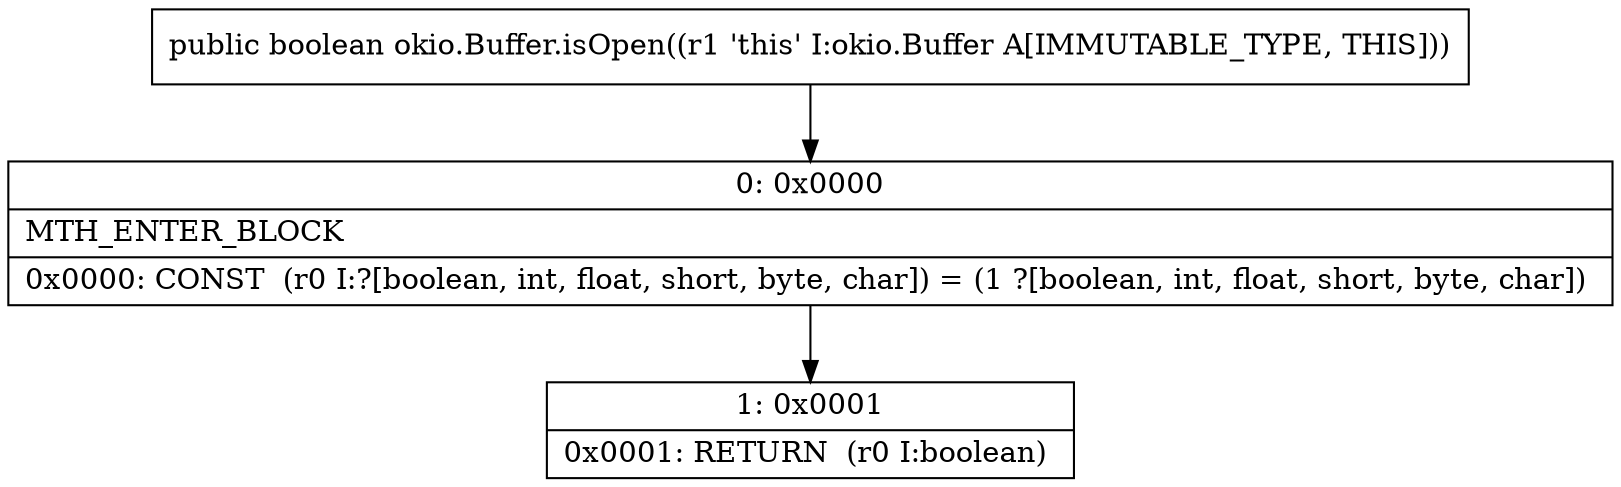 digraph "CFG forokio.Buffer.isOpen()Z" {
Node_0 [shape=record,label="{0\:\ 0x0000|MTH_ENTER_BLOCK\l|0x0000: CONST  (r0 I:?[boolean, int, float, short, byte, char]) = (1 ?[boolean, int, float, short, byte, char]) \l}"];
Node_1 [shape=record,label="{1\:\ 0x0001|0x0001: RETURN  (r0 I:boolean) \l}"];
MethodNode[shape=record,label="{public boolean okio.Buffer.isOpen((r1 'this' I:okio.Buffer A[IMMUTABLE_TYPE, THIS])) }"];
MethodNode -> Node_0;
Node_0 -> Node_1;
}

